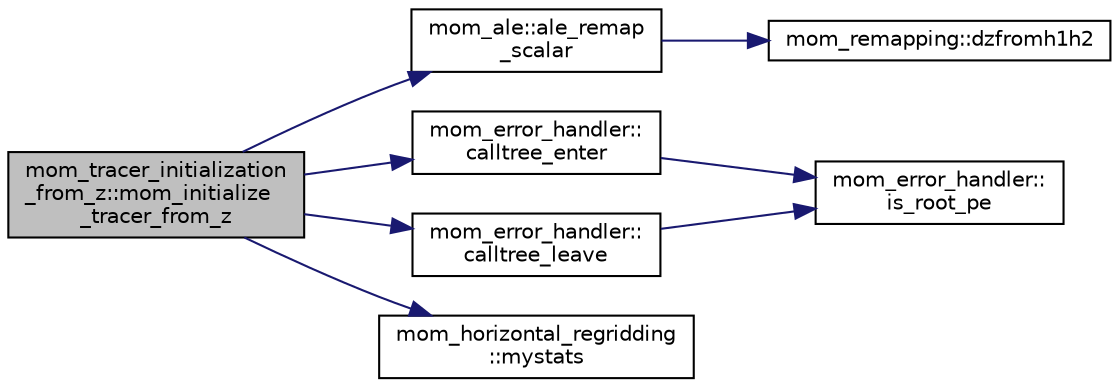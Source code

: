 digraph "mom_tracer_initialization_from_z::mom_initialize_tracer_from_z"
{
 // INTERACTIVE_SVG=YES
 // LATEX_PDF_SIZE
  edge [fontname="Helvetica",fontsize="10",labelfontname="Helvetica",labelfontsize="10"];
  node [fontname="Helvetica",fontsize="10",shape=record];
  rankdir="LR";
  Node1 [label="mom_tracer_initialization\l_from_z::mom_initialize\l_tracer_from_z",height=0.2,width=0.4,color="black", fillcolor="grey75", style="filled", fontcolor="black",tooltip="Initializes a tracer from a z-space data file."];
  Node1 -> Node2 [color="midnightblue",fontsize="10",style="solid",fontname="Helvetica"];
  Node2 [label="mom_ale::ale_remap\l_scalar",height=0.2,width=0.4,color="black", fillcolor="white", style="filled",URL="$namespacemom__ale.html#aab30651699eb2cd8dc5a67c8e03474ee",tooltip="Remaps a single scalar between grids described by thicknesses h_src and h_dst. h_dst must be dimensio..."];
  Node2 -> Node3 [color="midnightblue",fontsize="10",style="solid",fontname="Helvetica"];
  Node3 [label="mom_remapping::dzfromh1h2",height=0.2,width=0.4,color="black", fillcolor="white", style="filled",URL="$namespacemom__remapping.html#a494289c324db2496816f2687f4ceea76",tooltip="Calculates the change in interface positions based on h1 and h2."];
  Node1 -> Node4 [color="midnightblue",fontsize="10",style="solid",fontname="Helvetica"];
  Node4 [label="mom_error_handler::\lcalltree_enter",height=0.2,width=0.4,color="black", fillcolor="white", style="filled",URL="$namespacemom__error__handler.html#a9cda07a87815f0e5594066162b4345c3",tooltip="Writes a message about entering a subroutine if call tree reporting is active."];
  Node4 -> Node5 [color="midnightblue",fontsize="10",style="solid",fontname="Helvetica"];
  Node5 [label="mom_error_handler::\lis_root_pe",height=0.2,width=0.4,color="black", fillcolor="white", style="filled",URL="$namespacemom__error__handler.html#ad5f00a53059c72fe2332d1436c80ca71",tooltip="This returns .true. if the current PE is the root PE."];
  Node1 -> Node6 [color="midnightblue",fontsize="10",style="solid",fontname="Helvetica"];
  Node6 [label="mom_error_handler::\lcalltree_leave",height=0.2,width=0.4,color="black", fillcolor="white", style="filled",URL="$namespacemom__error__handler.html#a88ea67781e2ed9b73ab7eac8ea5e8578",tooltip="Writes a message about leaving a subroutine if call tree reporting is active."];
  Node6 -> Node5 [color="midnightblue",fontsize="10",style="solid",fontname="Helvetica"];
  Node1 -> Node7 [color="midnightblue",fontsize="10",style="solid",fontname="Helvetica"];
  Node7 [label="mom_horizontal_regridding\l::mystats",height=0.2,width=0.4,color="black", fillcolor="white", style="filled",URL="$namespacemom__horizontal__regridding.html#a2eefabc60ef9735714237dd2094963cd",tooltip="Write to the terminal some basic statistics about the k-th level of an array."];
}
